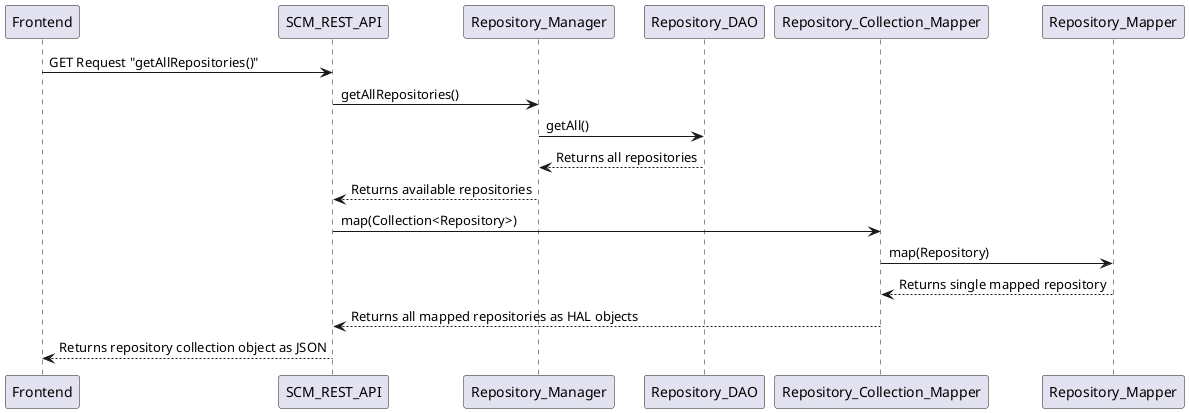 @startuml
Frontend -> SCM_REST_API: GET Request "getAllRepositories()"
SCM_REST_API -> Repository_Manager: getAllRepositories()
Repository_Manager -> Repository_DAO: getAll()
Repository_DAO --> Repository_Manager: Returns all repositories
Repository_Manager --> SCM_REST_API: Returns available repositories
SCM_REST_API ->Repository_Collection_Mapper: map(Collection<Repository>)
Repository_Collection_Mapper -> Repository_Mapper: map(Repository)
Repository_Mapper --> Repository_Collection_Mapper: Returns single mapped repository
Repository_Collection_Mapper --> SCM_REST_API: Returns all mapped repositories as HAL objects
SCM_REST_API --> Frontend: Returns repository collection object as JSON
@enduml
